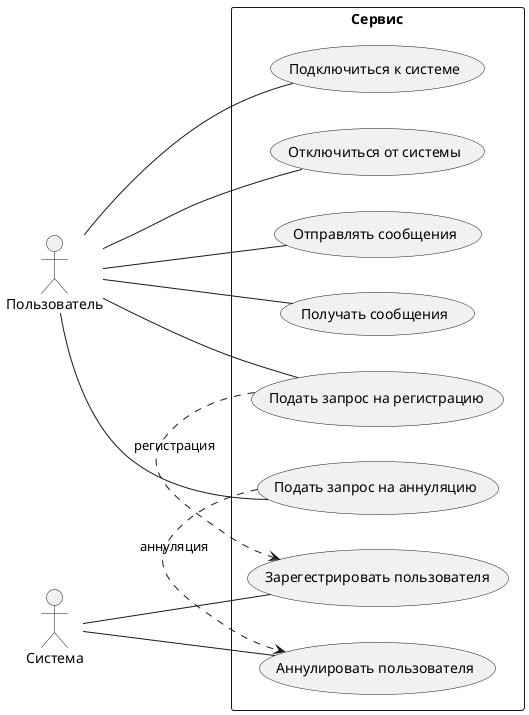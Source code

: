@startuml
left to right direction
skinparam packageStyle rect
actor Пользователь
actor Система
rectangle Сервис {
  Пользователь -- (Подать запрос на регистрацию)
  Пользователь-- (Подключиться к системе)
  Пользователь- (Отправлять сообщения)
  Пользователь- (Получать сообщения)
  Пользователь-- (Отключиться от системы)
  Пользователь-- (Подать запрос на аннуляцию)
  Система -- (Зарегестрировать пользователя)
  Система -- (Аннулировать пользователя)
  (Подать запрос на регистрацию) .> (Зарегестрировать пользователя) : регистрация
  (Подать запрос на аннуляцию) .> (Аннулировать пользователя) : аннуляция
}
@enduml
